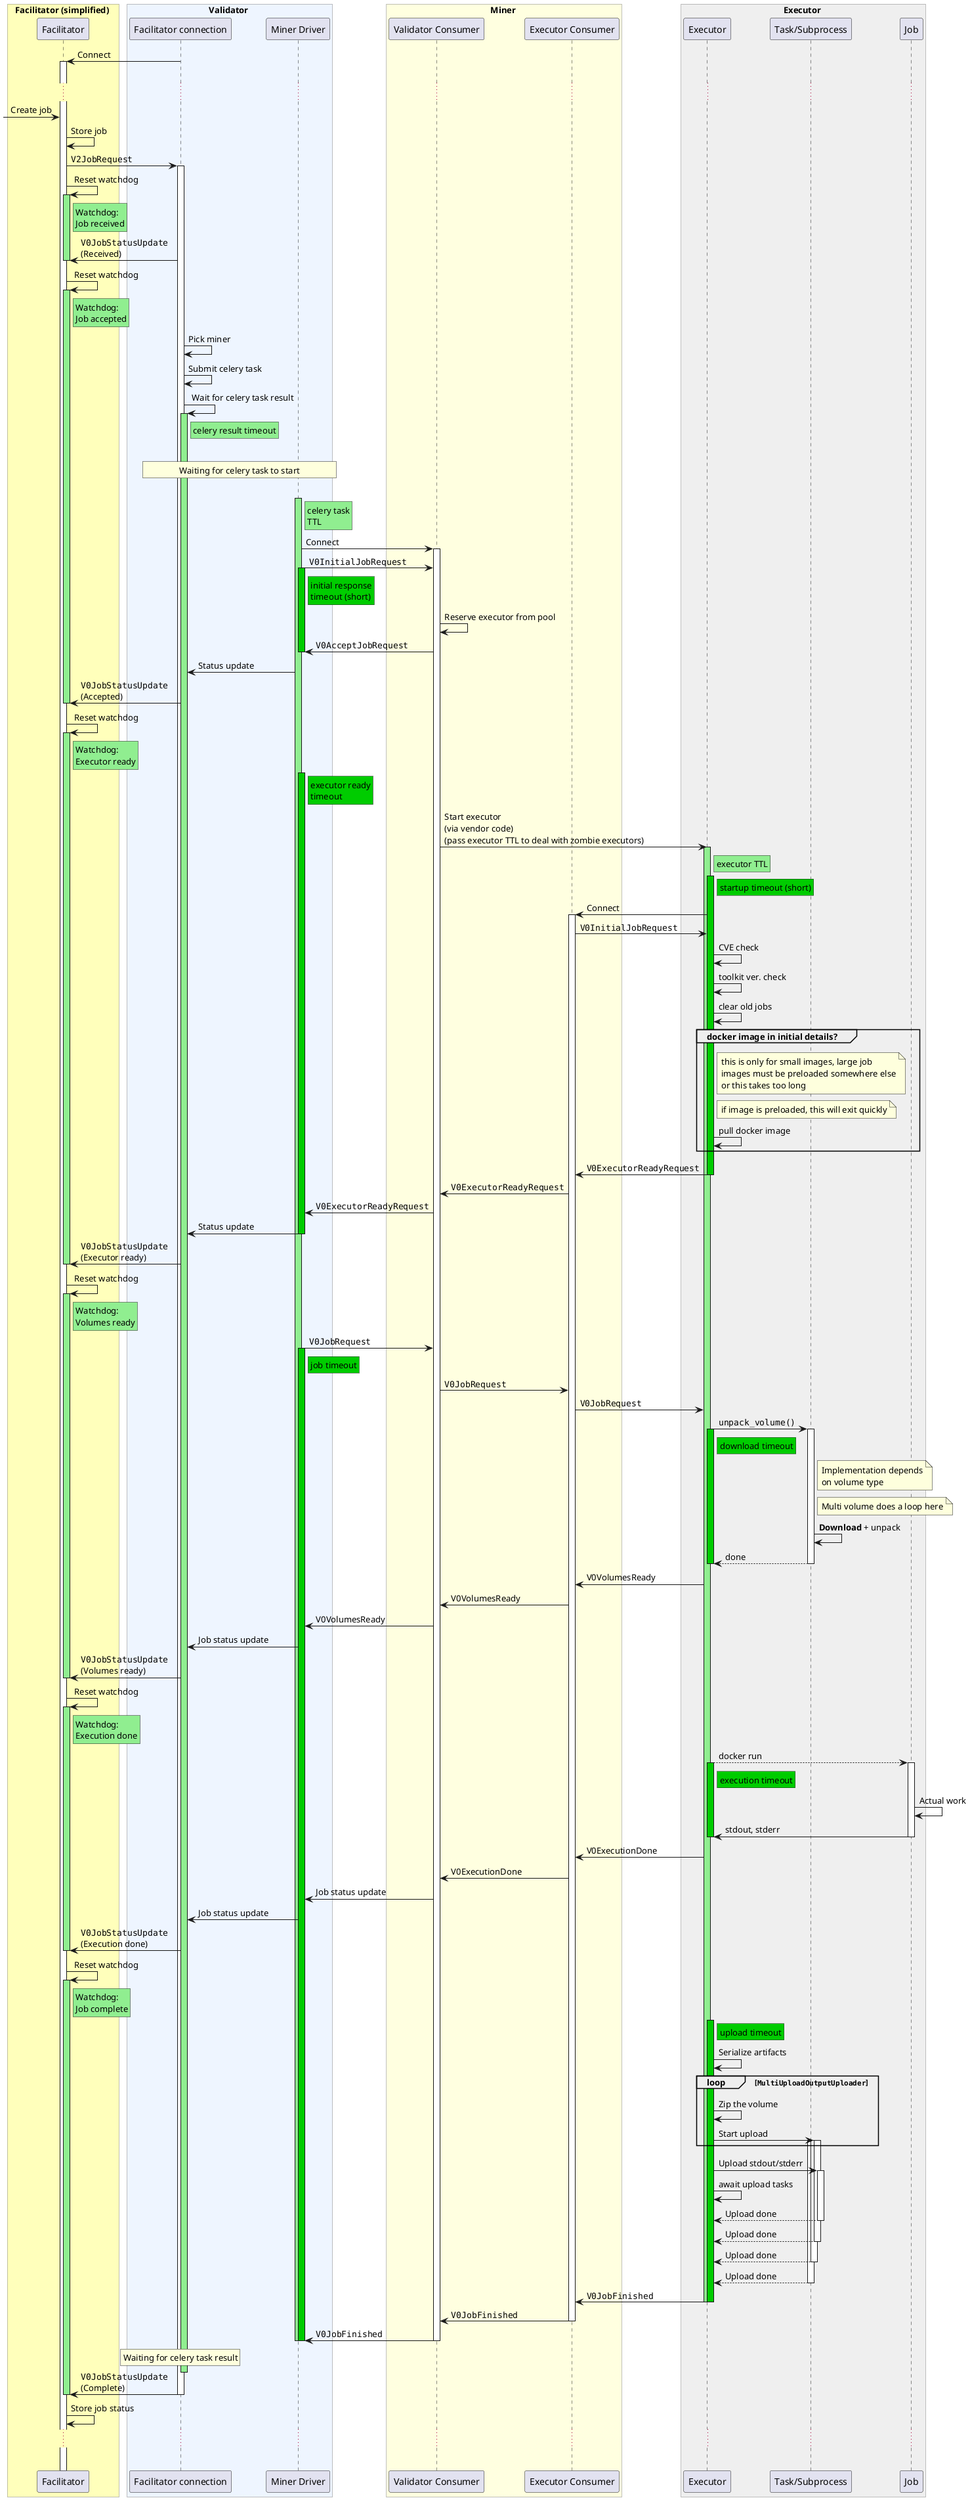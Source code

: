 @startuml
!pragma teoz true
skinparam sequenceBoxBorderColor #gray
box Facilitator (simplified) #ffb
participant Facilitator
end box
box Validator #eef5ff
participant "Facilitator connection"
participant "Miner Driver"
end box
box Miner #lightyellow
participant "Validator Consumer"
participant "Executor Consumer"
end box
box Executor #efefef
participant Executor
participant "Task/Subprocess"
participant Job
end box

"Facilitator connection" -> Facilitator: Connect
activate Facilitator
|||
...


-> Facilitator: Create job
Facilitator -> Facilitator: Store job
Facilitator -> "Facilitator connection": ""V2JobRequest""
activate "Facilitator connection"
Facilitator -> Facilitator: Reset watchdog
activate Facilitator #lightgreen
rnote right of Facilitator #lightgreen: Watchdog:\nJob received
"Facilitator connection" -> Facilitator: ""V0JobStatusUpdate""\n(Received)

deactivate Facilitator
Facilitator -> Facilitator: Reset watchdog
activate Facilitator #lightgreen
rnote right of Facilitator #lightgreen: Watchdog:\nJob accepted

"Facilitator connection" -> "Facilitator connection": Pick miner
"Facilitator connection" -> "Facilitator connection": Submit celery task
"Facilitator connection" -> "Facilitator connection": Wait for celery task result
activate "Facilitator connection" #lightgreen
rnote right of "Facilitator connection" #lightgreen: celery result timeout
|||
rnote over "Facilitator connection", "Miner Driver": Waiting for celery task to start
|||
activate "Miner Driver" #lightgreen
rnote right of "Miner Driver" #lightgreen: celery task\nTTL
"Miner Driver" -> "Validator Consumer": Connect
activate "Validator Consumer"
"Miner Driver" -> "Validator Consumer": ""V0InitialJobRequest""
activate "Miner Driver" #0c0
rnote right of "Miner Driver" #0c0: initial response\ntimeout (short)
"Validator Consumer" -> "Validator Consumer": Reserve executor from pool
"Validator Consumer" -> "Miner Driver": ""V0AcceptJobRequest""
deactivate "Miner Driver"
"Miner Driver" -> "Facilitator connection": Status update
"Facilitator connection" -> Facilitator: ""V0JobStatusUpdate""\n(Accepted)

deactivate Facilitator
Facilitator -> Facilitator: Reset watchdog
activate Facilitator #lightgreen
rnote right of Facilitator #lightgreen: Watchdog:\nExecutor ready

activate "Miner Driver" #0c0
rnote right of "Miner Driver" #0c0: executor ready\ntimeout
"Validator Consumer" -> Executor: Start executor\n(via vendor code)\n(pass executor TTL to deal with zombie executors)
activate Executor #lightgreen
rnote right of Executor #lightgreen: executor TTL

activate Executor #0c0
rnote right of Executor #0c0: startup timeout (short)
Executor -> "Executor Consumer": Connect
activate "Executor Consumer"
"Executor Consumer" -> Executor: ""V0InitialJobRequest""
Executor -> "Executor": CVE check
Executor -> "Executor": toolkit ver. check
Executor -> Executor: clear old jobs
group docker image in initial details?
note right of Executor: this is only for small images, large job\nimages must be preloaded somewhere else\nor this takes too long
note right of Executor: if image is preloaded, this will exit quickly
Executor -> Executor: pull docker image
end group
Executor -> "Executor Consumer": ""V0ExecutorReadyRequest""
deactivate Executor
"Executor Consumer" -> "Validator Consumer": ""V0ExecutorReadyRequest""
"Validator Consumer" -> "Miner Driver": ""V0ExecutorReadyRequest""
"Miner Driver" -> "Facilitator connection": Status update
deactivate "Miner Driver"
"Facilitator connection" -> Facilitator: ""V0JobStatusUpdate""\n(Executor ready)

deactivate Facilitator
Facilitator -> Facilitator: Reset watchdog
activate Facilitator #lightgreen
rnote right of Facilitator #lightgreen: Watchdog:\nVolumes ready

"Miner Driver" -> "Validator Consumer": ""V0JobRequest""
activate "Miner Driver" #0c0
rnote right of "Miner Driver" #0c0: job timeout
"Validator Consumer" -> "Executor Consumer": ""V0JobRequest""
"Executor Consumer" -> Executor: ""V0JobRequest""
Executor -> "Task/Subprocess": ""unpack_volume()""
activate "Task/Subprocess"
activate Executor #0c0
rnote right of Executor #0c0: download timeout
note right of "Task/Subprocess": Implementation depends\non volume type
note right of "Task/Subprocess": Multi volume does a loop here
"Task/Subprocess" -> "Task/Subprocess": **Download** + unpack
return done
deactivate Executor
deactivate "Task/Subprocess"
Executor -> "Executor Consumer": V0VolumesReady
"Executor Consumer" -> "Validator Consumer": V0VolumesReady
"Validator Consumer" -> "Miner Driver": V0VolumesReady
"Miner Driver" -> "Facilitator connection": Job status update
"Facilitator connection" -> Facilitator: ""V0JobStatusUpdate""\n(Volumes ready)

deactivate Facilitator
Facilitator -> Facilitator: Reset watchdog
activate Facilitator #lightgreen
rnote right of Facilitator #lightgreen: Watchdog:\nExecution done


Executor --> Job: docker run
activate Executor #0c0
rnote right of Executor #0c0: execution timeout
activate Job
Job -> Job: Actual work
Job -> Executor: stdout, stderr
deactivate Job
deactivate Executor
Executor -> "Executor Consumer": V0ExecutionDone
"Executor Consumer" -> "Validator Consumer": V0ExecutionDone
"Validator Consumer" -> "Miner Driver": Job status update
"Miner Driver" -> "Facilitator connection": Job status update
"Facilitator connection" -> Facilitator: ""V0JobStatusUpdate""\n(Execution done)

deactivate Facilitator
Facilitator -> Facilitator: Reset watchdog
activate Facilitator #lightgreen
rnote right of Facilitator #lightgreen: Watchdog:\nJob complete

activate Executor #0c0
rnote right of Executor #0c0: upload timeout
Executor -> Executor: Serialize artifacts
loop ""MultiUploadOutputUploader""
Executor -> Executor: Zip the volume
Executor -> "Task/Subprocess": Start upload
activate "Task/Subprocess"
activate "Task/Subprocess"
activate "Task/Subprocess"
end loop
Executor -> "Task/Subprocess": Upload stdout/stderr
activate "Task/Subprocess"
Executor -> Executor: await upload tasks
"Task/Subprocess" --> Executor: Upload done
deactivate "Task/Subprocess"
"Task/Subprocess" --> Executor: Upload done
deactivate "Task/Subprocess"
"Task/Subprocess" --> Executor: Upload done
deactivate "Task/Subprocess"
"Task/Subprocess" --> Executor: Upload done
deactivate "Task/Subprocess"
Executor -> "Executor Consumer": ""V0JobFinished""
deactivate Executor
deactivate Executor
"Executor Consumer" -> "Validator Consumer": ""V0JobFinished""
deactivate "Executor Consumer"
"Validator Consumer" -> "Miner Driver": ""V0JobFinished""
deactivate "Validator Consumer"
deactivate "Miner Driver"
deactivate "Miner Driver"
rnote over "Facilitator connection": Waiting for celery task result
deactivate "Facilitator connection"
"Facilitator connection" -> Facilitator: ""V0JobStatusUpdate""\n(Complete)

deactivate Facilitator

deactivate "Facilitator connection"
Facilitator -> Facilitator: Store job status
...
|||
@enduml